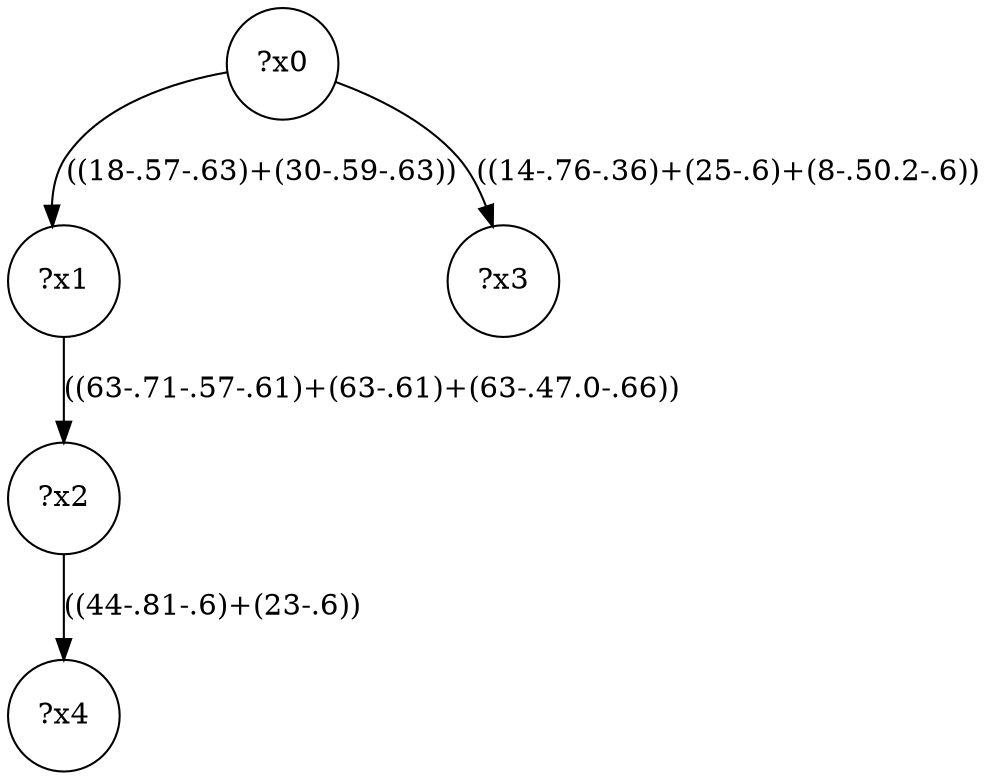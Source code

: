 digraph g {
	x0 [shape=circle, label="?x0"];
	x1 [shape=circle, label="?x1"];
	x0 -> x1 [label="((18-.57-.63)+(30-.59-.63))"];
	x2 [shape=circle, label="?x2"];
	x1 -> x2 [label="((63-.71-.57-.61)+(63-.61)+(63-.47.0-.66))"];
	x3 [shape=circle, label="?x3"];
	x0 -> x3 [label="((14-.76-.36)+(25-.6)+(8-.50.2-.6))"];
	x4 [shape=circle, label="?x4"];
	x2 -> x4 [label="((44-.81-.6)+(23-.6))"];
}
